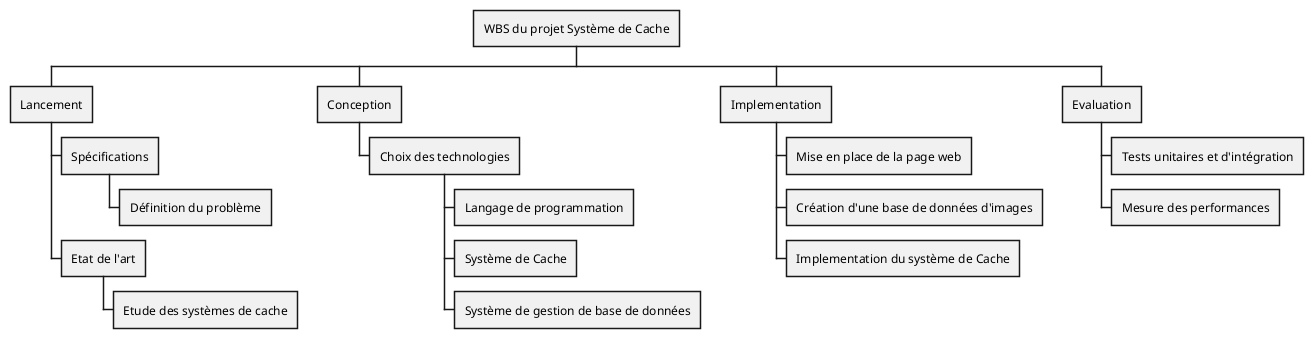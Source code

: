 @startwbs

* WBS du projet Système de Cache


** Lancement
*** Spécifications
**** Définition du problème
*** Etat de l'art
**** Etude des systèmes de cache

** Conception
*** Choix des technologies
**** Langage de programmation
**** Système de Cache
**** Système de gestion de base de données

** Implementation
*** Mise en place de la page web
*** Création d'une base de données d'images
*** Implementation du système de Cache

** Evaluation
*** Tests unitaires et d'intégration
*** Mesure des performances

@endwbs